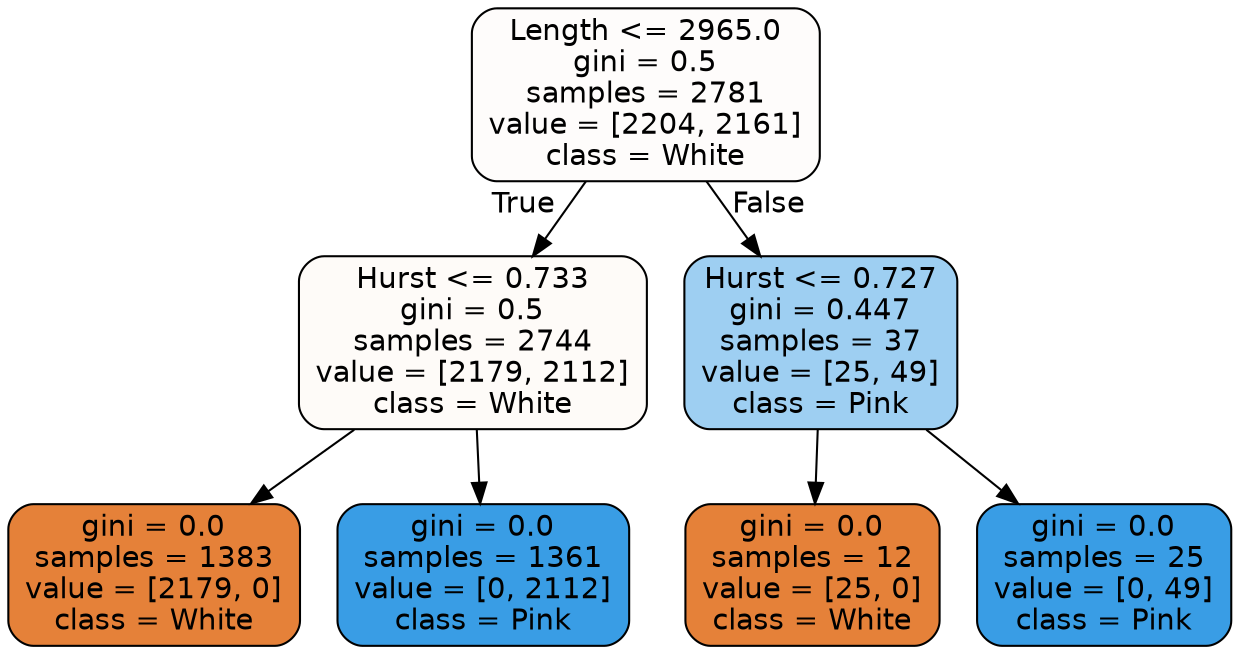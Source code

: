 digraph Tree {
node [shape=box, style="filled, rounded", color="black", fontname=helvetica] ;
edge [fontname=helvetica] ;
0 [label="Length <= 2965.0\ngini = 0.5\nsamples = 2781\nvalue = [2204, 2161]\nclass = White", fillcolor="#e5813905"] ;
1 [label="Hurst <= 0.733\ngini = 0.5\nsamples = 2744\nvalue = [2179, 2112]\nclass = White", fillcolor="#e5813908"] ;
0 -> 1 [labeldistance=2.5, labelangle=45, headlabel="True"] ;
2 [label="gini = 0.0\nsamples = 1383\nvalue = [2179, 0]\nclass = White", fillcolor="#e58139ff"] ;
1 -> 2 ;
3 [label="gini = 0.0\nsamples = 1361\nvalue = [0, 2112]\nclass = Pink", fillcolor="#399de5ff"] ;
1 -> 3 ;
4 [label="Hurst <= 0.727\ngini = 0.447\nsamples = 37\nvalue = [25, 49]\nclass = Pink", fillcolor="#399de57d"] ;
0 -> 4 [labeldistance=2.5, labelangle=-45, headlabel="False"] ;
5 [label="gini = 0.0\nsamples = 12\nvalue = [25, 0]\nclass = White", fillcolor="#e58139ff"] ;
4 -> 5 ;
6 [label="gini = 0.0\nsamples = 25\nvalue = [0, 49]\nclass = Pink", fillcolor="#399de5ff"] ;
4 -> 6 ;
}